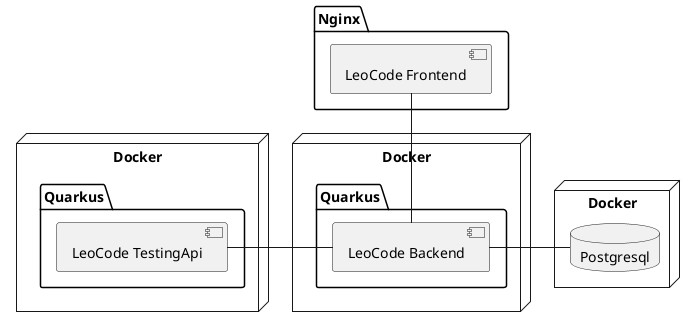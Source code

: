 @startuml

node "Docker" as Docker2{
    database "Postgresql"
}
node "Docker" as Docker1{
    package "Quarkus" as Quarkus1{
        [LeoCode Backend]
    }
}

node "Docker" as Docker3{
    package "Quarkus" as Quarkus2{
        [LeoCode TestingApi]
    }
}

package "Nginx" {
    [LeoCode Frontend]
}

[LeoCode TestingApi] - [LeoCode Backend]
[LeoCode Backend] - Postgresql
[LeoCode Backend] -up- [LeoCode Frontend]
@enduml